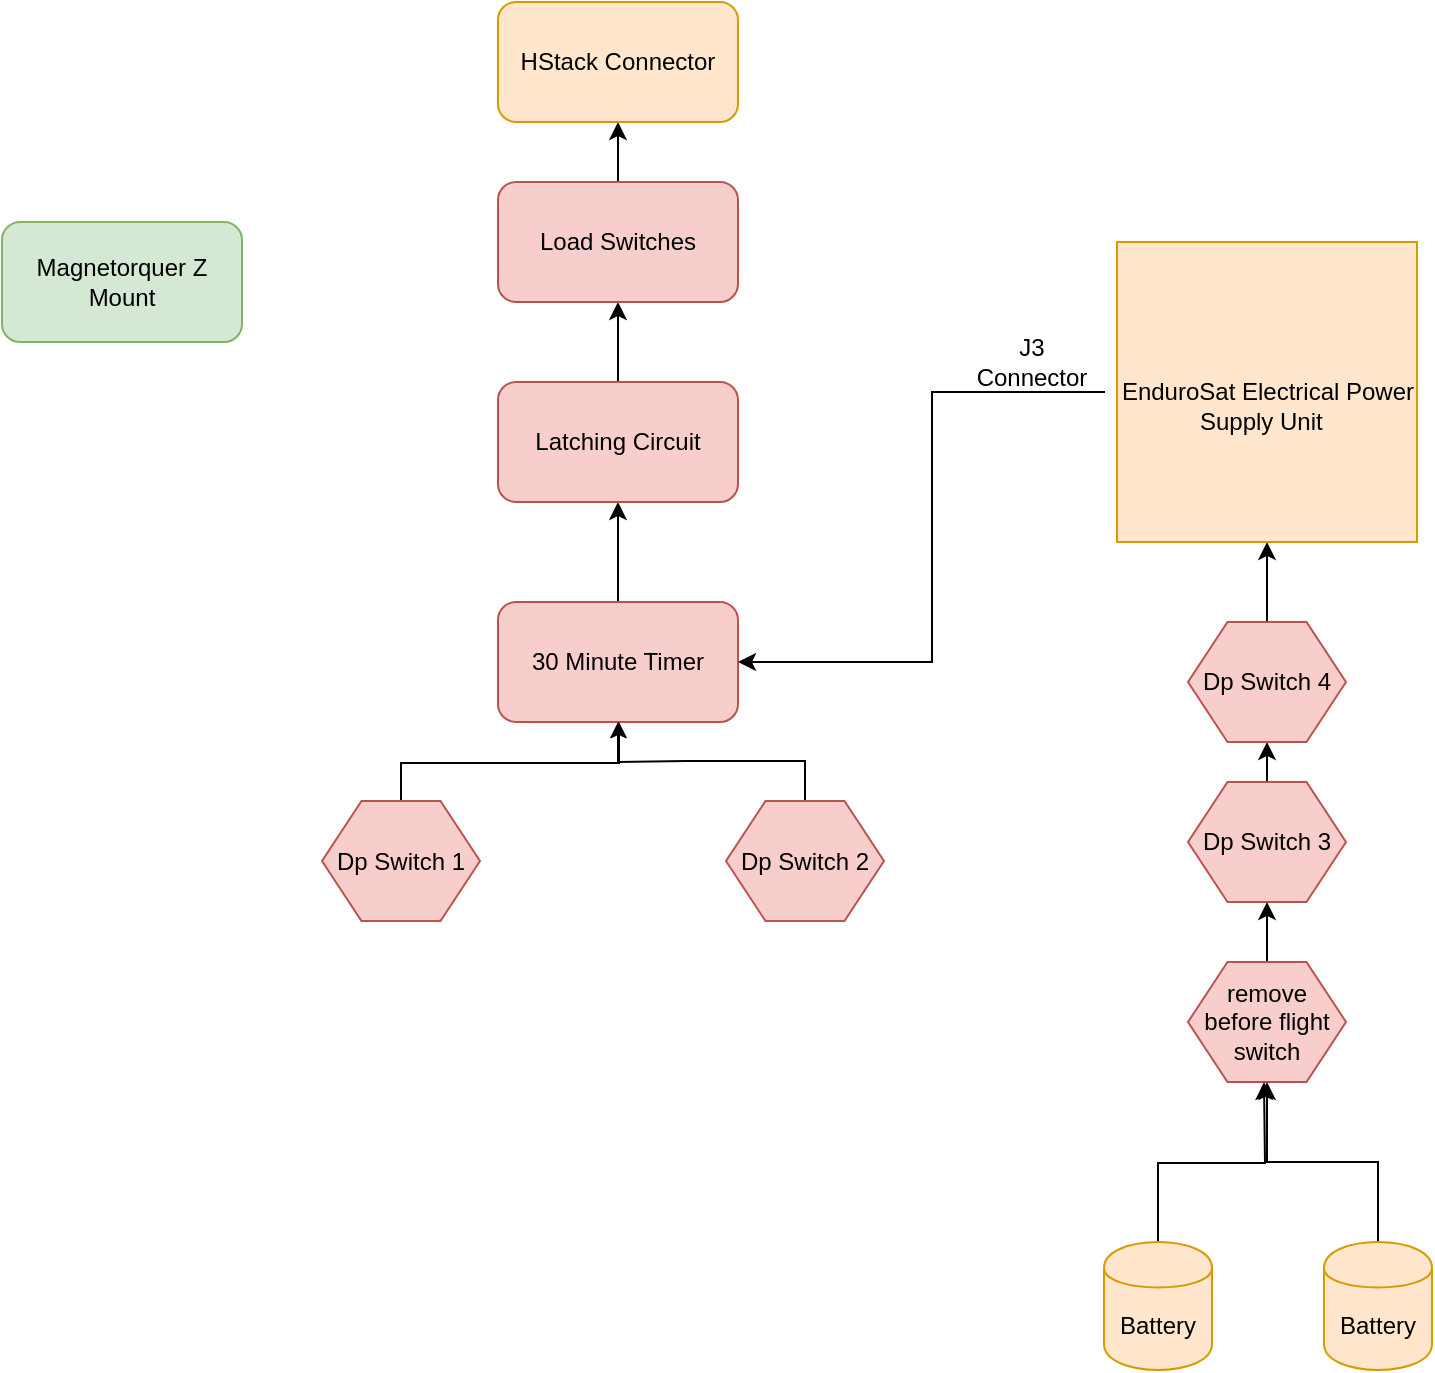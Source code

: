 <mxfile version="13.7.7" type="device"><diagram id="DVQ9ot5DVq4AUPjMMYsB" name="Page-1"><mxGraphModel dx="1185" dy="594" grid="1" gridSize="10" guides="1" tooltips="1" connect="1" arrows="1" fold="1" page="1" pageScale="1" pageWidth="850" pageHeight="1100" math="0" shadow="0"><root><mxCell id="0"/><mxCell id="1" parent="0"/><mxCell id="BZcDPVTZ9O38C2AnxQVR-120" style="edgeStyle=orthogonalEdgeStyle;rounded=0;orthogonalLoop=1;jettySize=auto;html=1;exitX=0.115;exitY=1.007;exitDx=0;exitDy=0;entryX=1;entryY=0.5;entryDx=0;entryDy=0;startArrow=none;startFill=0;endArrow=classic;endFill=1;endSize=5;targetPerimeterSpacing=0;exitPerimeter=0;" parent="1" edge="1"><mxGeometry relative="1" as="geometry"><Array as="points"><mxPoint x="230" y="286"/><mxPoint x="230" y="331"/></Array><mxPoint x="140" y="330.5" as="targetPoint"/></mxGeometry></mxCell><mxCell id="BZcDPVTZ9O38C2AnxQVR-123" style="edgeStyle=orthogonalEdgeStyle;rounded=0;orthogonalLoop=1;jettySize=auto;html=1;exitX=0.25;exitY=1;exitDx=0;exitDy=0;entryX=1;entryY=0.5;entryDx=0;entryDy=0;startArrow=none;startFill=0;endArrow=classic;endFill=1;endSize=5;targetPerimeterSpacing=0;" parent="1" edge="1"><mxGeometry relative="1" as="geometry"><mxPoint x="140" y="415.5" as="targetPoint"/></mxGeometry></mxCell><mxCell id="hRcY8BYRePfSjxpoiUlZ-4" style="edgeStyle=orthogonalEdgeStyle;rounded=0;orthogonalLoop=1;jettySize=auto;html=1;exitX=0.5;exitY=0;exitDx=0;exitDy=0;entryX=0.5;entryY=1;entryDx=0;entryDy=0;" edge="1" parent="1" source="BZcDPVTZ9O38C2AnxQVR-106" target="hRcY8BYRePfSjxpoiUlZ-3"><mxGeometry relative="1" as="geometry"/></mxCell><mxCell id="BZcDPVTZ9O38C2AnxQVR-106" value="30 Minute Timer" style="rounded=1;whiteSpace=wrap;html=1;fillColor=#f8cecc;strokeColor=#b85450;" parent="1" vertex="1"><mxGeometry x="278" y="410" width="120" height="60" as="geometry"/></mxCell><mxCell id="BZcDPVTZ9O38C2AnxQVR-111" style="edgeStyle=orthogonalEdgeStyle;rounded=0;orthogonalLoop=1;jettySize=auto;html=1;exitX=0.5;exitY=0;exitDx=0;exitDy=0;startArrow=none;startFill=0;endArrow=classic;endFill=1;endSize=5;targetPerimeterSpacing=0;" parent="1" source="BZcDPVTZ9O38C2AnxQVR-108" target="BZcDPVTZ9O38C2AnxQVR-106" edge="1"><mxGeometry relative="1" as="geometry"><Array as="points"><mxPoint x="229.5" y="490.5"/><mxPoint x="338.5" y="490.5"/></Array></mxGeometry></mxCell><mxCell id="BZcDPVTZ9O38C2AnxQVR-108" value="Dp Switch 1" style="shape=hexagon;perimeter=hexagonPerimeter2;whiteSpace=wrap;html=1;fillColor=#f8cecc;strokeColor=#b85450;" parent="1" vertex="1"><mxGeometry x="190" y="509.5" width="79" height="60" as="geometry"/></mxCell><mxCell id="BZcDPVTZ9O38C2AnxQVR-112" style="edgeStyle=orthogonalEdgeStyle;rounded=0;orthogonalLoop=1;jettySize=auto;html=1;exitX=0.5;exitY=0;exitDx=0;exitDy=0;entryX=0.5;entryY=1;entryDx=0;entryDy=0;startArrow=none;startFill=0;endArrow=classic;endFill=1;endSize=5;targetPerimeterSpacing=0;" parent="1" source="BZcDPVTZ9O38C2AnxQVR-109" target="BZcDPVTZ9O38C2AnxQVR-106" edge="1"><mxGeometry relative="1" as="geometry"/></mxCell><mxCell id="BZcDPVTZ9O38C2AnxQVR-109" value="Dp Switch 2" style="shape=hexagon;perimeter=hexagonPerimeter2;whiteSpace=wrap;html=1;fillColor=#f8cecc;strokeColor=#b85450;" parent="1" vertex="1"><mxGeometry x="392" y="509.5" width="79" height="60" as="geometry"/></mxCell><mxCell id="0XUrVIrxqxJ3HzSSCRQW-3" style="edgeStyle=orthogonalEdgeStyle;rounded=0;orthogonalLoop=1;jettySize=auto;html=1;exitX=0.5;exitY=0;exitDx=0;exitDy=0;entryX=0.5;entryY=1;entryDx=0;entryDy=0;" parent="1" source="BZcDPVTZ9O38C2AnxQVR-110" target="gxlMPk36-yuEw_2pT3uC-2" edge="1"><mxGeometry relative="1" as="geometry"/></mxCell><mxCell id="BZcDPVTZ9O38C2AnxQVR-110" value="Dp Switch 3" style="shape=hexagon;perimeter=hexagonPerimeter2;whiteSpace=wrap;html=1;fillColor=#f8cecc;strokeColor=#b85450;" parent="1" vertex="1"><mxGeometry x="623" y="500" width="79" height="60" as="geometry"/></mxCell><mxCell id="0XUrVIrxqxJ3HzSSCRQW-4" style="edgeStyle=orthogonalEdgeStyle;rounded=0;orthogonalLoop=1;jettySize=auto;html=1;exitX=0.5;exitY=0;exitDx=0;exitDy=0;entryX=0.5;entryY=1;entryDx=0;entryDy=0;" parent="1" source="BZcDPVTZ9O38C2AnxQVR-114" target="BZcDPVTZ9O38C2AnxQVR-110" edge="1"><mxGeometry relative="1" as="geometry"/></mxCell><mxCell id="BZcDPVTZ9O38C2AnxQVR-114" value="remove before flight switch" style="shape=hexagon;perimeter=hexagonPerimeter2;whiteSpace=wrap;html=1;fillColor=#f8cecc;strokeColor=#b85450;" parent="1" vertex="1"><mxGeometry x="623" y="590" width="79" height="60" as="geometry"/></mxCell><mxCell id="gxlMPk36-yuEw_2pT3uC-4" value="" style="edgeStyle=orthogonalEdgeStyle;rounded=0;orthogonalLoop=1;jettySize=auto;html=1;" parent="1" source="gxlMPk36-yuEw_2pT3uC-2" target="BZcDPVTZ9O38C2AnxQVR-1" edge="1"><mxGeometry relative="1" as="geometry"/></mxCell><mxCell id="gxlMPk36-yuEw_2pT3uC-2" value="Dp Switch 4" style="shape=hexagon;perimeter=hexagonPerimeter2;whiteSpace=wrap;html=1;fillColor=#f8cecc;strokeColor=#b85450;" parent="1" vertex="1"><mxGeometry x="623" y="420" width="79" height="60" as="geometry"/></mxCell><mxCell id="gxlMPk36-yuEw_2pT3uC-10" style="edgeStyle=orthogonalEdgeStyle;rounded=0;orthogonalLoop=1;jettySize=auto;html=1;exitX=0;exitY=0.5;exitDx=0;exitDy=0;sourcePerimeterSpacing=0;endSize=6;entryX=1;entryY=0.5;entryDx=0;entryDy=0;" parent="1" target="BZcDPVTZ9O38C2AnxQVR-106" edge="1"><mxGeometry relative="1" as="geometry"><mxPoint x="581.5" y="305" as="sourcePoint"/><mxPoint x="401" y="440" as="targetPoint"/><Array as="points"><mxPoint x="495" y="305"/><mxPoint x="495" y="440"/></Array></mxGeometry></mxCell><mxCell id="BZcDPVTZ9O38C2AnxQVR-1" value="&lt;br&gt;EnduroSat Electrical Power Supply Unit&amp;nbsp;&amp;nbsp;" style="whiteSpace=wrap;html=1;aspect=fixed;fillColor=#ffe6cc;strokeColor=#d79b00;align=center;" parent="1" vertex="1"><mxGeometry x="587.5" y="230" width="150" height="150" as="geometry"/></mxCell><mxCell id="0XUrVIrxqxJ3HzSSCRQW-6" style="edgeStyle=orthogonalEdgeStyle;rounded=0;orthogonalLoop=1;jettySize=auto;html=1;exitX=0.5;exitY=0;exitDx=0;exitDy=0;" parent="1" source="BZcDPVTZ9O38C2AnxQVR-101" edge="1"><mxGeometry relative="1" as="geometry"><mxPoint x="661" y="650" as="targetPoint"/></mxGeometry></mxCell><mxCell id="BZcDPVTZ9O38C2AnxQVR-101" value="Battery" style="shape=cylinder;whiteSpace=wrap;html=1;boundedLbl=1;backgroundOutline=1;fillColor=#ffe6cc;strokeColor=#d79b00;" parent="1" vertex="1"><mxGeometry x="581" y="730" width="54" height="64" as="geometry"/></mxCell><mxCell id="0XUrVIrxqxJ3HzSSCRQW-5" style="edgeStyle=orthogonalEdgeStyle;rounded=0;orthogonalLoop=1;jettySize=auto;html=1;exitX=0.5;exitY=0;exitDx=0;exitDy=0;entryX=0.5;entryY=1;entryDx=0;entryDy=0;" parent="1" source="BZcDPVTZ9O38C2AnxQVR-103" target="BZcDPVTZ9O38C2AnxQVR-114" edge="1"><mxGeometry relative="1" as="geometry"/></mxCell><mxCell id="BZcDPVTZ9O38C2AnxQVR-103" value="Battery" style="shape=cylinder;whiteSpace=wrap;html=1;boundedLbl=1;backgroundOutline=1;fillColor=#ffe6cc;strokeColor=#d79b00;" parent="1" vertex="1"><mxGeometry x="691" y="730" width="54" height="64" as="geometry"/></mxCell><mxCell id="hRcY8BYRePfSjxpoiUlZ-1" value="J3 Connector" style="text;html=1;strokeColor=none;fillColor=none;align=center;verticalAlign=middle;whiteSpace=wrap;rounded=0;" vertex="1" parent="1"><mxGeometry x="520" y="280" width="50" height="20" as="geometry"/></mxCell><mxCell id="hRcY8BYRePfSjxpoiUlZ-6" value="" style="edgeStyle=orthogonalEdgeStyle;rounded=0;orthogonalLoop=1;jettySize=auto;html=1;" edge="1" parent="1" source="hRcY8BYRePfSjxpoiUlZ-3" target="hRcY8BYRePfSjxpoiUlZ-5"><mxGeometry relative="1" as="geometry"/></mxCell><mxCell id="hRcY8BYRePfSjxpoiUlZ-3" value="Latching Circuit" style="rounded=1;whiteSpace=wrap;html=1;fillColor=#f8cecc;strokeColor=#b85450;" vertex="1" parent="1"><mxGeometry x="278" y="300" width="120" height="60" as="geometry"/></mxCell><mxCell id="hRcY8BYRePfSjxpoiUlZ-9" value="" style="edgeStyle=orthogonalEdgeStyle;rounded=0;orthogonalLoop=1;jettySize=auto;html=1;" edge="1" parent="1" source="hRcY8BYRePfSjxpoiUlZ-5" target="hRcY8BYRePfSjxpoiUlZ-8"><mxGeometry relative="1" as="geometry"/></mxCell><mxCell id="hRcY8BYRePfSjxpoiUlZ-5" value="Load Switches" style="rounded=1;whiteSpace=wrap;html=1;fillColor=#f8cecc;strokeColor=#b85450;" vertex="1" parent="1"><mxGeometry x="278" y="200" width="120" height="60" as="geometry"/></mxCell><mxCell id="hRcY8BYRePfSjxpoiUlZ-8" value="HStack Connector" style="rounded=1;whiteSpace=wrap;html=1;fillColor=#ffe6cc;strokeColor=#d79b00;" vertex="1" parent="1"><mxGeometry x="278" y="110" width="120" height="60" as="geometry"/></mxCell><mxCell id="hRcY8BYRePfSjxpoiUlZ-10" value="Magnetorquer Z Mount" style="rounded=1;whiteSpace=wrap;html=1;fillColor=#d5e8d4;strokeColor=#82b366;" vertex="1" parent="1"><mxGeometry x="30" y="220" width="120" height="60" as="geometry"/></mxCell></root></mxGraphModel></diagram></mxfile>